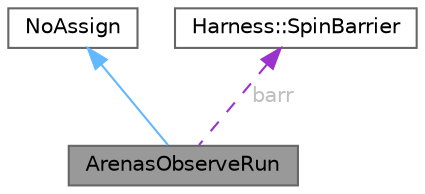 digraph "ArenasObserveRun"
{
 // LATEX_PDF_SIZE
  bgcolor="transparent";
  edge [fontname=Helvetica,fontsize=10,labelfontname=Helvetica,labelfontsize=10];
  node [fontname=Helvetica,fontsize=10,shape=box,height=0.2,width=0.4];
  Node1 [id="Node000001",label="ArenasObserveRun",height=0.2,width=0.4,color="gray40", fillcolor="grey60", style="filled", fontcolor="black",tooltip=" "];
  Node2 -> Node1 [id="edge3_Node000001_Node000002",dir="back",color="steelblue1",style="solid",tooltip=" "];
  Node2 [id="Node000002",label="NoAssign",height=0.2,width=0.4,color="gray40", fillcolor="white", style="filled",URL="$class_no_assign.html",tooltip="Base class for prohibiting compiler-generated operator="];
  Node3 -> Node1 [id="edge4_Node000001_Node000003",dir="back",color="darkorchid3",style="dashed",tooltip=" ",label=" barr",fontcolor="grey" ];
  Node3 [id="Node000003",label="Harness::SpinBarrier",height=0.2,width=0.4,color="gray40", fillcolor="white", style="filled",URL="$class_harness_1_1_spin_barrier.html",tooltip=" "];
}
